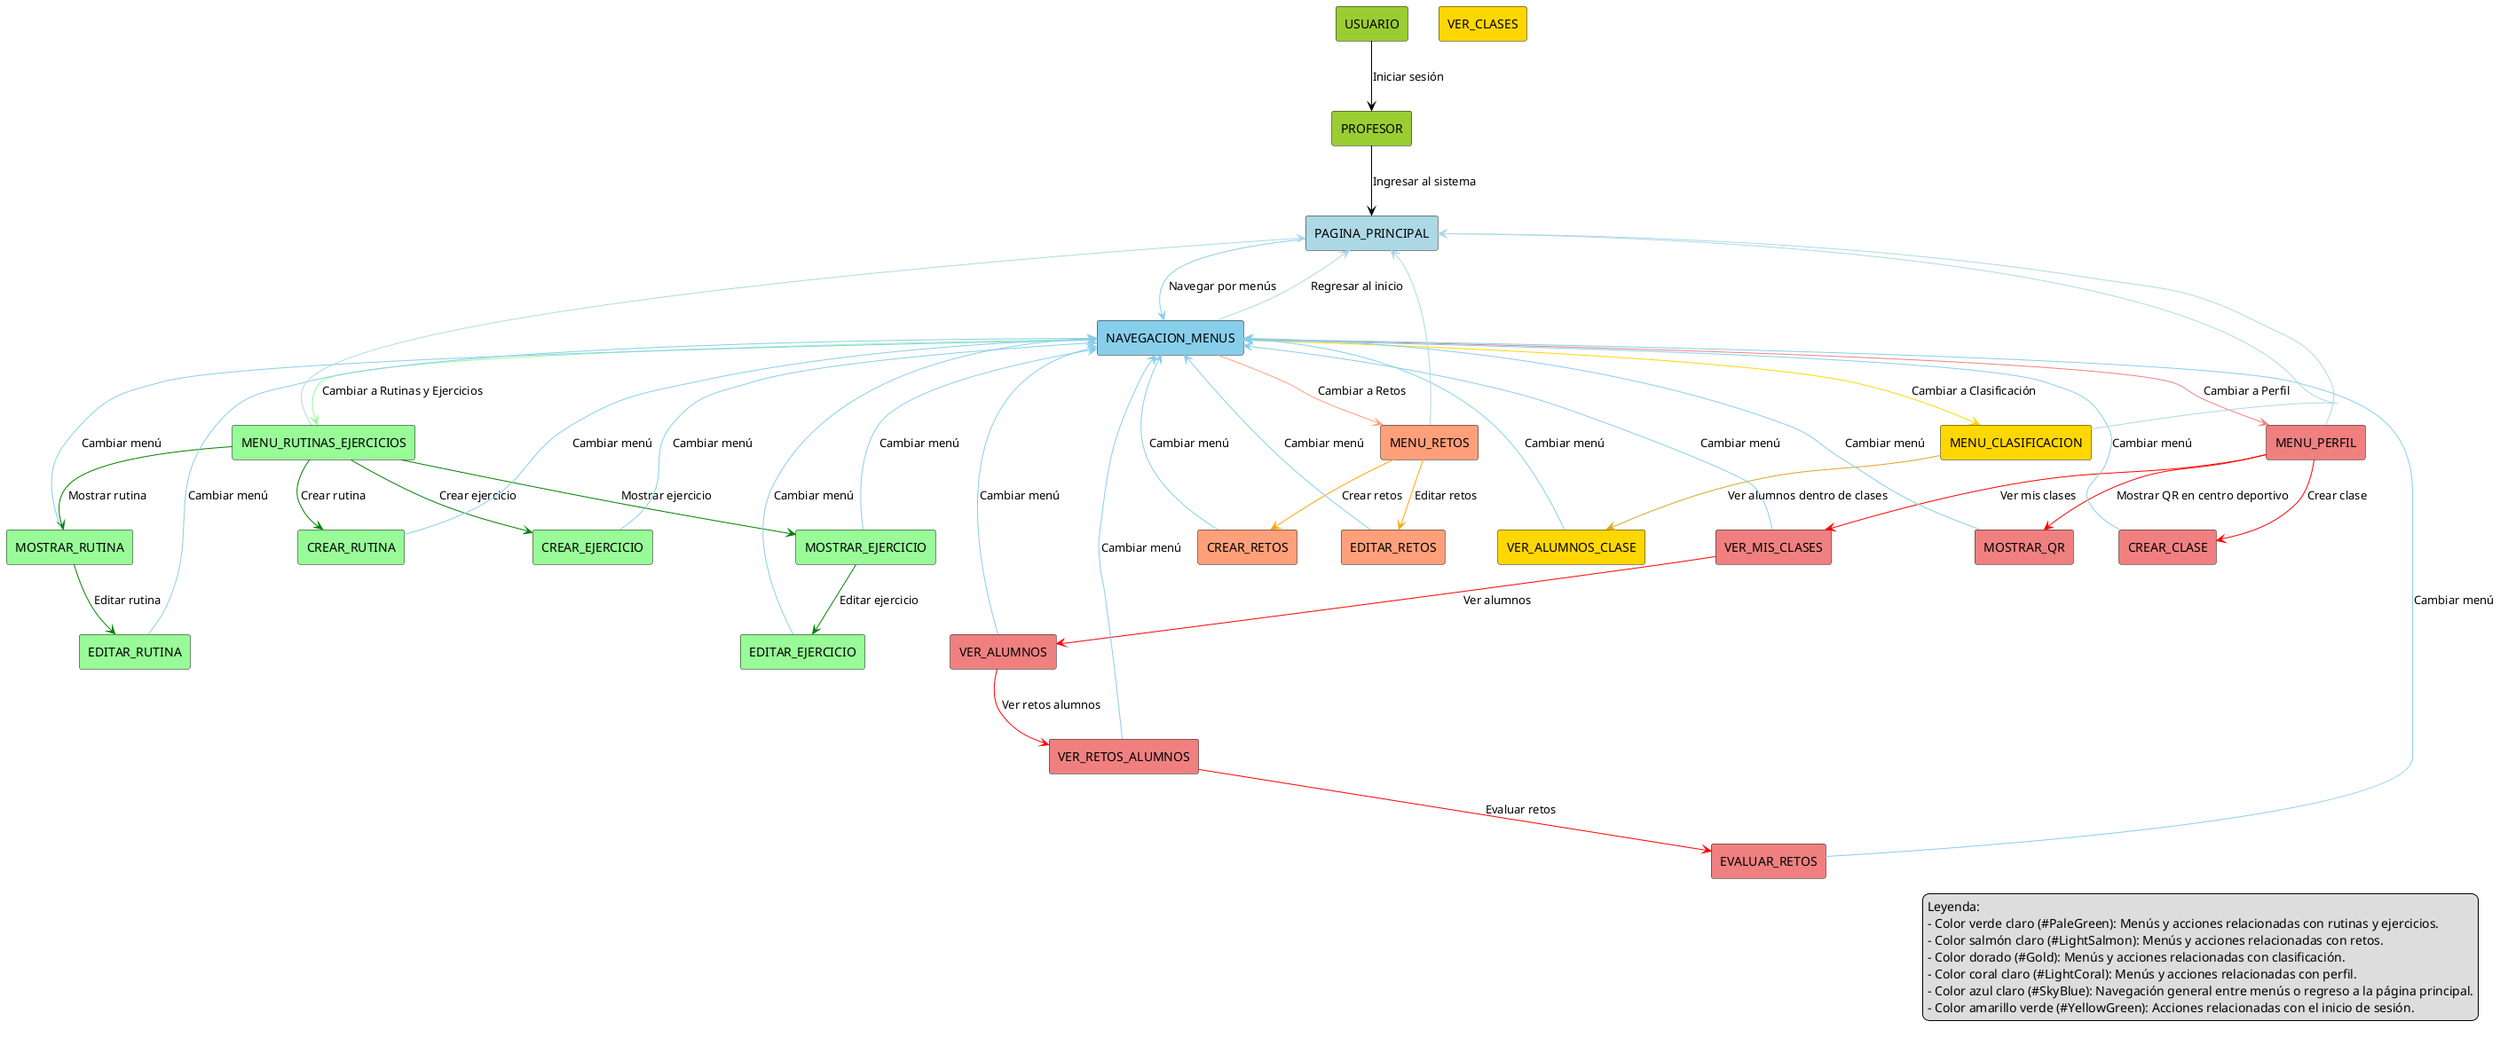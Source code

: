 @startuml ProfesorCasosDeUso
!define RECTANGLE(x) rectangle x

' Definición de actores y elementos principales
RECTANGLE(USUARIO) #YellowGreen
RECTANGLE(PROFESOR) #YellowGreen
RECTANGLE(PAGINA_PRINCIPAL) #LightBlue
RECTANGLE(NAVEGACION_MENUS) #SkyBlue

' Menús principales
RECTANGLE(MENU_RUTINAS_EJERCICIOS) #PaleGreen
RECTANGLE(MENU_RETOS) #LightSalmon
RECTANGLE(MENU_CLASIFICACION) #Gold
RECTANGLE(MENU_PERFIL) #LightCoral

' Submenús de "Rutinas y Ejercicios"
RECTANGLE(CREAR_RUTINA) #PaleGreen
RECTANGLE(MOSTRAR_RUTINA) #PaleGreen
RECTANGLE(EDITAR_RUTINA) #PaleGreen
RECTANGLE(CREAR_EJERCICIO) #PaleGreen
RECTANGLE(MOSTRAR_EJERCICIO) #PaleGreen
RECTANGLE(EDITAR_EJERCICIO) #PaleGreen

' Submenús de "Retos"
RECTANGLE(CREAR_RETOS) #LightSalmon
RECTANGLE(EDITAR_RETOS) #LightSalmon

' Submenús de "Clasificación"
RECTANGLE(VER_CLASES) #Gold
RECTANGLE(VER_ALUMNOS_CLASE) #Gold

' Submenús de "Perfil"
RECTANGLE(CREAR_CLASE) #LightCoral
RECTANGLE(MOSTRAR_QR) #LightCoral
RECTANGLE(VER_MIS_CLASES) #LightCoral
RECTANGLE(VER_ALUMNOS) #LightCoral
RECTANGLE(VER_RETOS_ALUMNOS) #LightCoral
RECTANGLE(EVALUAR_RETOS) #LightCoral

' Relaciones principales
USUARIO -[#Black]-> PROFESOR : Iniciar sesión
PROFESOR -[#Black]-> PAGINA_PRINCIPAL : Ingresar al sistema
PAGINA_PRINCIPAL -[#SkyBlue]-> NAVEGACION_MENUS : Navegar por menús

' Navegación entre menús
NAVEGACION_MENUS -[#PaleGreen]-> MENU_RUTINAS_EJERCICIOS : Cambiar a Rutinas y Ejercicios
NAVEGACION_MENUS -[#LightSalmon]-> MENU_RETOS : Cambiar a Retos
NAVEGACION_MENUS -[#Gold]-> MENU_CLASIFICACION : Cambiar a Clasificación
NAVEGACION_MENUS -[#LightCoral]-> MENU_PERFIL : Cambiar a Perfil
NAVEGACION_MENUS -[#LightBlue]-> PAGINA_PRINCIPAL : Regresar al inicio

' Menú "Rutinas y Ejercicios"
MENU_RUTINAS_EJERCICIOS -[#Green]-> CREAR_RUTINA : Crear rutina
MENU_RUTINAS_EJERCICIOS -[#Green]-> CREAR_EJERCICIO : Crear ejercicio
MENU_RUTINAS_EJERCICIOS -[#Green]-> MOSTRAR_RUTINA : Mostrar rutina
MENU_RUTINAS_EJERCICIOS -[#Green]-> MOSTRAR_EJERCICIO : Mostrar ejercicio
MOSTRAR_RUTINA -[#Green]-> EDITAR_RUTINA : Editar rutina
MOSTRAR_EJERCICIO -[#Green]-> EDITAR_EJERCICIO : Editar ejercicio

' Menú "Retos"
MENU_RETOS -[#Orange]-> CREAR_RETOS : Crear retos
MENU_RETOS -[#Orange]-> EDITAR_RETOS : Editar retos

' Menú "Clasificación"
MENU_CLASIFICACION -[#GoldenRod]->  VER_ALUMNOS_CLASE : Ver alumnos dentro de clases

' Menú "Perfil"
MENU_PERFIL -[#Red]-> CREAR_CLASE : Crear clase
MENU_PERFIL -[#Red]-> MOSTRAR_QR : Mostrar QR en centro deportivo
MENU_PERFIL -[#Red]-> VER_MIS_CLASES : Ver mis clases
VER_MIS_CLASES -[#Red]-> VER_ALUMNOS : Ver alumnos
VER_ALUMNOS -[#Red]-> VER_RETOS_ALUMNOS : Ver retos alumnos
VER_RETOS_ALUMNOS -[#Red]-> EVALUAR_RETOS : Evaluar retos

' Conexiones de los submenús a la navegación general con color SkyBlue y etiqueta "Cambiar menú"
CREAR_RUTINA -[#SkyBlue]-> NAVEGACION_MENUS : Cambiar menú
MOSTRAR_RUTINA -[#SkyBlue]-> NAVEGACION_MENUS : Cambiar menú
EDITAR_RUTINA -[#SkyBlue]-> NAVEGACION_MENUS : Cambiar menú
CREAR_EJERCICIO -[#SkyBlue]-> NAVEGACION_MENUS : Cambiar menú
MOSTRAR_EJERCICIO -[#SkyBlue]-> NAVEGACION_MENUS : Cambiar menú
EDITAR_EJERCICIO -[#SkyBlue]-> NAVEGACION_MENUS : Cambiar menú

CREAR_RETOS -[#SkyBlue]-> NAVEGACION_MENUS : Cambiar menú
EDITAR_RETOS -[#SkyBlue]-> NAVEGACION_MENUS : Cambiar menú


VER_ALUMNOS_CLASE -[#SkyBlue]-> NAVEGACION_MENUS : Cambiar menú

CREAR_CLASE -[#SkyBlue]-> NAVEGACION_MENUS : Cambiar menú
MOSTRAR_QR -[#SkyBlue]-> NAVEGACION_MENUS : Cambiar menú
VER_MIS_CLASES -[#SkyBlue]-> NAVEGACION_MENUS : Cambiar menú
VER_ALUMNOS -[#SkyBlue]-> NAVEGACION_MENUS : Cambiar menú
VER_RETOS_ALUMNOS -[#SkyBlue]-> NAVEGACION_MENUS : Cambiar menú
EVALUAR_RETOS -[#SkyBlue]-> NAVEGACION_MENUS : Cambiar menú


MENU_RUTINAS_EJERCICIOS -[#LightBlue]-> PAGINA_PRINCIPAL
MENU_CLASIFICACION -[#LightBlue]-> PAGINA_PRINCIPAL
MENU_PERFIL -[#LightBlue]-> PAGINA_PRINCIPAL
MENU_RETOS -[#LightBlue]-> PAGINA_PRINCIPAL
' Leyenda
legend right
  Leyenda:
  - Color verde claro (#PaleGreen): Menús y acciones relacionadas con rutinas y ejercicios.
  - Color salmón claro (#LightSalmon): Menús y acciones relacionadas con retos.
  - Color dorado (#Gold): Menús y acciones relacionadas con clasificación.
  - Color coral claro (#LightCoral): Menús y acciones relacionadas con perfil.
  - Color azul claro (#SkyBlue): Navegación general entre menús o regreso a la página principal.
  - Color amarillo verde (#YellowGreen): Acciones relacionadas con el inicio de sesión.
end legend

@enduml

